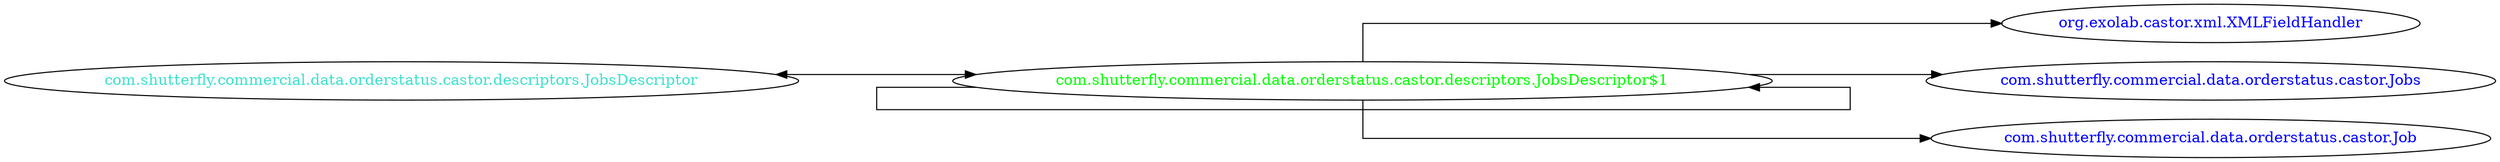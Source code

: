 digraph dependencyGraph {
 concentrate=true;
 ranksep="2.0";
 rankdir="LR"; 
 splines="ortho";
"com.shutterfly.commercial.data.orderstatus.castor.descriptors.JobsDescriptor$1" [fontcolor="red"];
"org.exolab.castor.xml.XMLFieldHandler" [ fontcolor="blue" ];
"com.shutterfly.commercial.data.orderstatus.castor.descriptors.JobsDescriptor$1"->"org.exolab.castor.xml.XMLFieldHandler";
"com.shutterfly.commercial.data.orderstatus.castor.Jobs" [ fontcolor="blue" ];
"com.shutterfly.commercial.data.orderstatus.castor.descriptors.JobsDescriptor$1"->"com.shutterfly.commercial.data.orderstatus.castor.Jobs";
"com.shutterfly.commercial.data.orderstatus.castor.Job" [ fontcolor="blue" ];
"com.shutterfly.commercial.data.orderstatus.castor.descriptors.JobsDescriptor$1"->"com.shutterfly.commercial.data.orderstatus.castor.Job";
"com.shutterfly.commercial.data.orderstatus.castor.descriptors.JobsDescriptor$1" [ fontcolor="green" ];
"com.shutterfly.commercial.data.orderstatus.castor.descriptors.JobsDescriptor$1"->"com.shutterfly.commercial.data.orderstatus.castor.descriptors.JobsDescriptor$1";
"com.shutterfly.commercial.data.orderstatus.castor.descriptors.JobsDescriptor" [ fontcolor="turquoise" ];
"com.shutterfly.commercial.data.orderstatus.castor.descriptors.JobsDescriptor"->"com.shutterfly.commercial.data.orderstatus.castor.descriptors.JobsDescriptor$1" [dir=both];
}